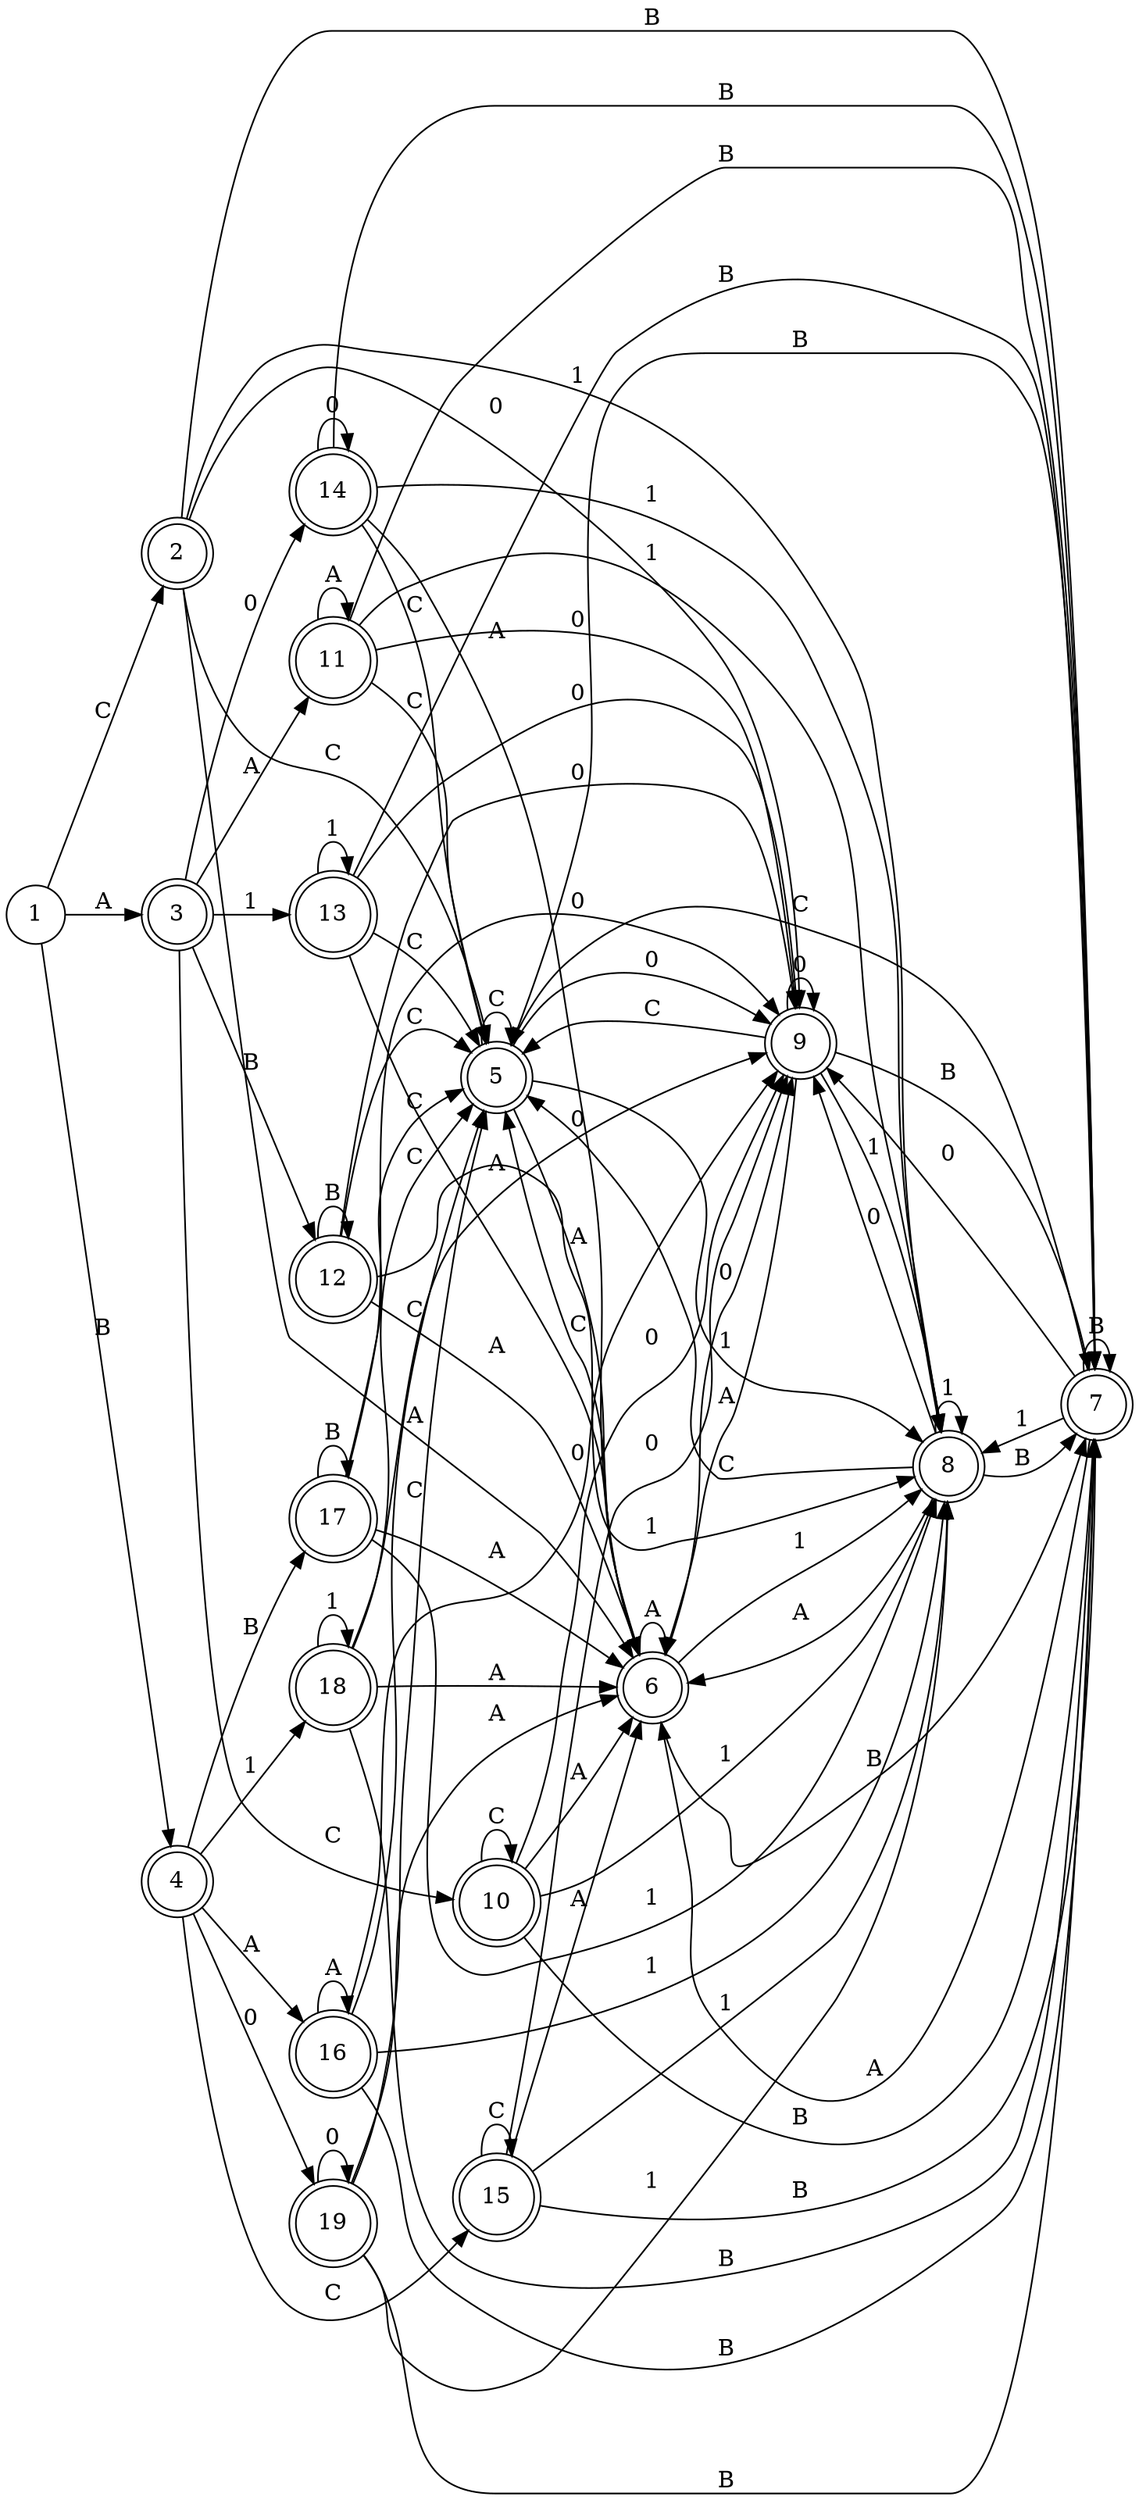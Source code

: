 digraph "graph" {
	rankdir=LR size=105
	node [shape=doublecircle]
	2
	3
	4
	5
	6
	7
	8
	9
	10
	11
	12
	13
	14
	15
	16
	17
	18
	19
	node [shape=circle]
	1 -> 2 [label=C]
	1 -> 3 [label=A]
	1 -> 4 [label=B]
	2 -> 5 [label=C]
	2 -> 6 [label=A]
	2 -> 7 [label=B]
	2 -> 8 [label=1]
	2 -> 9 [label=0]
	3 -> 10 [label=C]
	3 -> 11 [label=A]
	3 -> 12 [label=B]
	3 -> 13 [label=1]
	3 -> 14 [label=0]
	4 -> 15 [label=C]
	4 -> 16 [label=A]
	4 -> 17 [label=B]
	4 -> 18 [label=1]
	4 -> 19 [label=0]
	5 -> 5 [label=C]
	5 -> 6 [label=A]
	5 -> 7 [label=B]
	5 -> 8 [label=1]
	5 -> 9 [label=0]
	6 -> 5 [label=C]
	6 -> 6 [label=A]
	6 -> 7 [label=B]
	6 -> 8 [label=1]
	6 -> 9 [label=0]
	7 -> 5 [label=C]
	7 -> 6 [label=A]
	7 -> 7 [label=B]
	7 -> 8 [label=1]
	7 -> 9 [label=0]
	8 -> 5 [label=C]
	8 -> 6 [label=A]
	8 -> 7 [label=B]
	8 -> 8 [label=1]
	8 -> 9 [label=0]
	9 -> 5 [label=C]
	9 -> 6 [label=A]
	9 -> 7 [label=B]
	9 -> 8 [label=1]
	9 -> 9 [label=0]
	10 -> 10 [label=C]
	10 -> 6 [label=A]
	10 -> 7 [label=B]
	10 -> 8 [label=1]
	10 -> 9 [label=0]
	11 -> 5 [label=C]
	11 -> 11 [label=A]
	11 -> 7 [label=B]
	11 -> 8 [label=1]
	11 -> 9 [label=0]
	12 -> 5 [label=C]
	12 -> 6 [label=A]
	12 -> 12 [label=B]
	12 -> 8 [label=1]
	12 -> 9 [label=0]
	13 -> 5 [label=C]
	13 -> 6 [label=A]
	13 -> 7 [label=B]
	13 -> 13 [label=1]
	13 -> 9 [label=0]
	14 -> 5 [label=C]
	14 -> 6 [label=A]
	14 -> 7 [label=B]
	14 -> 8 [label=1]
	14 -> 14 [label=0]
	15 -> 15 [label=C]
	15 -> 6 [label=A]
	15 -> 7 [label=B]
	15 -> 8 [label=1]
	15 -> 9 [label=0]
	16 -> 5 [label=C]
	16 -> 16 [label=A]
	16 -> 7 [label=B]
	16 -> 8 [label=1]
	16 -> 9 [label=0]
	17 -> 5 [label=C]
	17 -> 6 [label=A]
	17 -> 17 [label=B]
	17 -> 8 [label=1]
	17 -> 9 [label=0]
	18 -> 5 [label=C]
	18 -> 6 [label=A]
	18 -> 7 [label=B]
	18 -> 18 [label=1]
	18 -> 9 [label=0]
	19 -> 5 [label=C]
	19 -> 6 [label=A]
	19 -> 7 [label=B]
	19 -> 8 [label=1]
	19 -> 19 [label=0]
}
